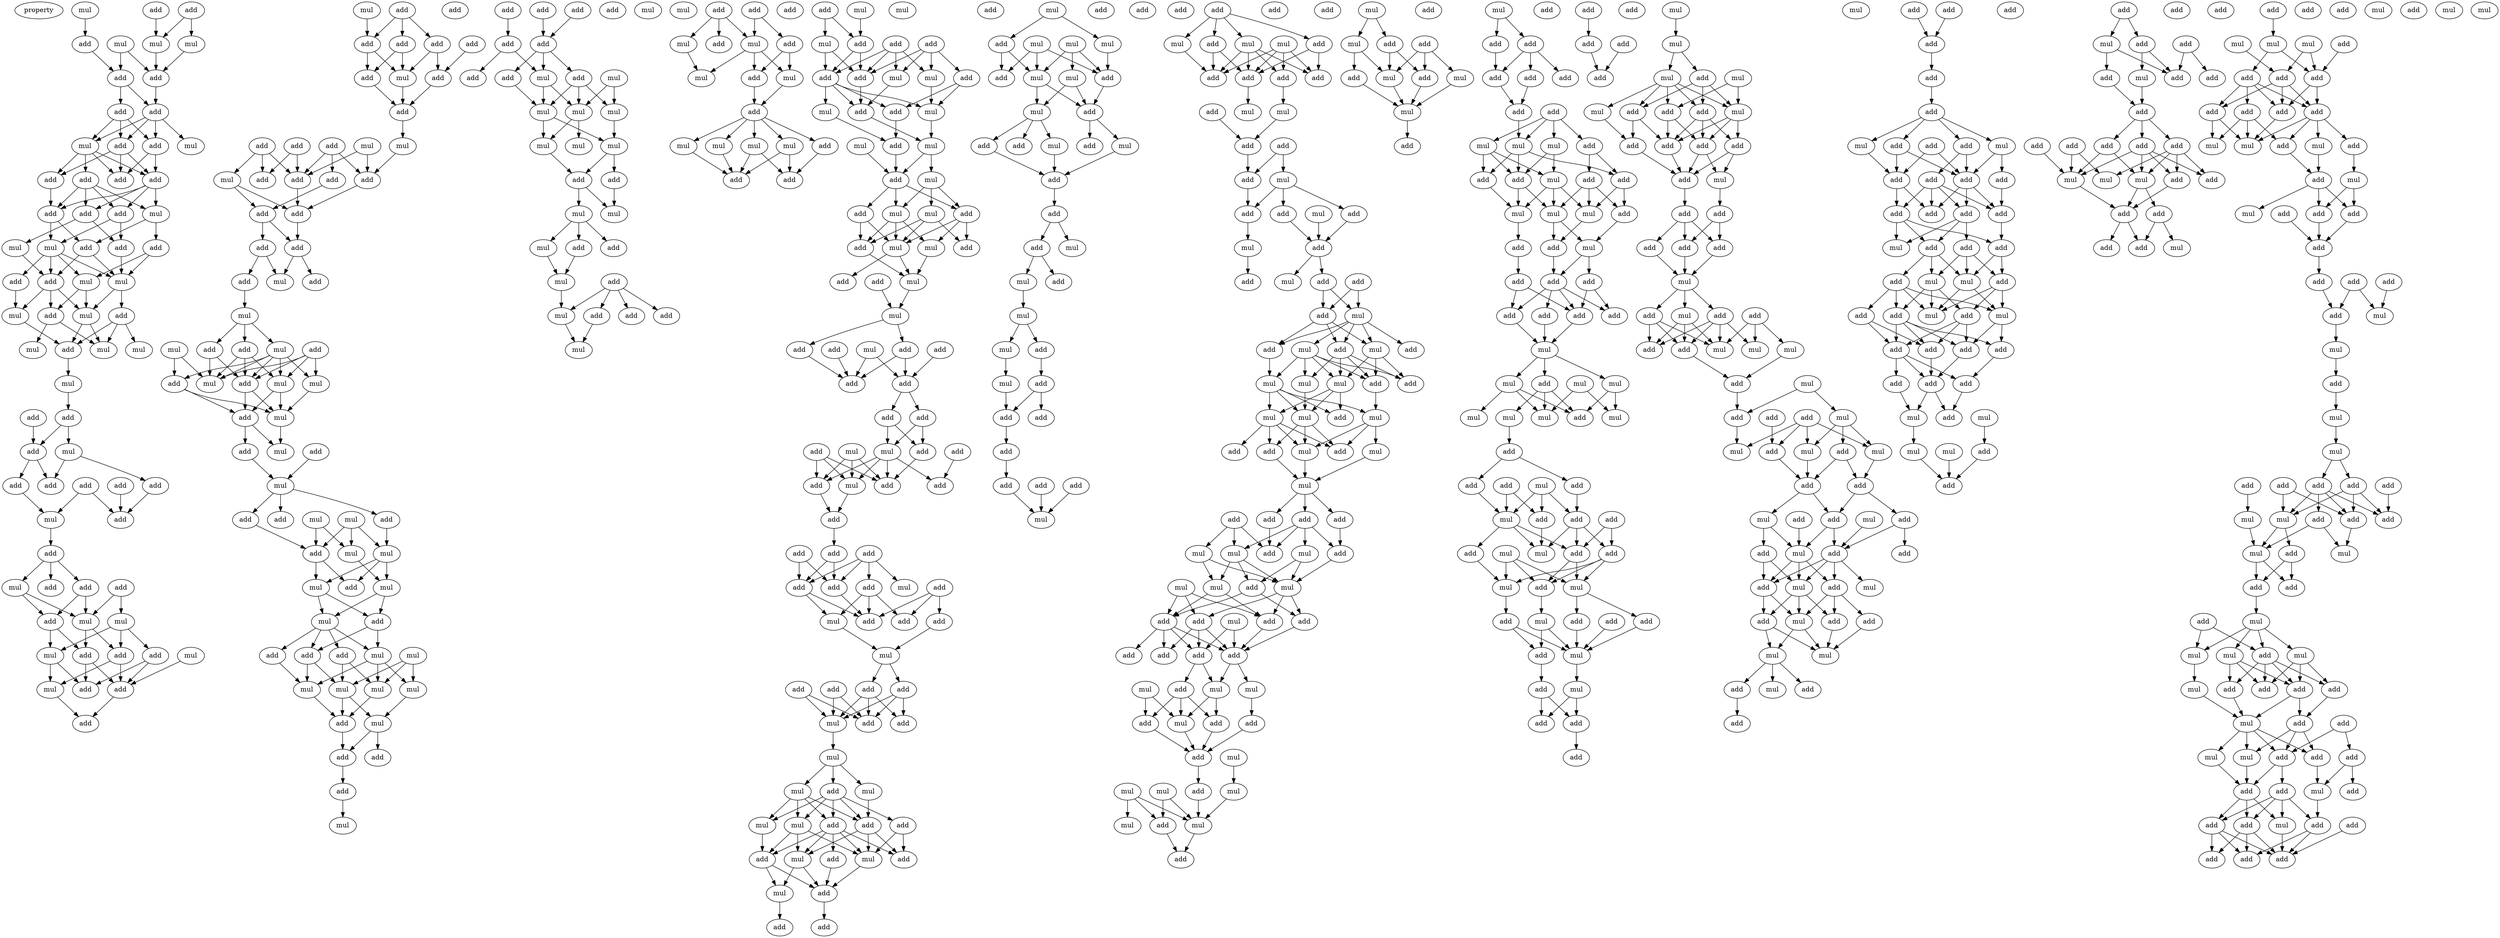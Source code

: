 digraph {
    node [fontcolor=black]
    property [mul=2,lf=1.1]
    0 [ label = mul ];
    1 [ label = add ];
    2 [ label = add ];
    3 [ label = mul ];
    4 [ label = mul ];
    5 [ label = mul ];
    6 [ label = add ];
    7 [ label = add ];
    8 [ label = add ];
    9 [ label = add ];
    10 [ label = add ];
    11 [ label = add ];
    12 [ label = mul ];
    13 [ label = add ];
    14 [ label = mul ];
    15 [ label = add ];
    16 [ label = add ];
    17 [ label = add ];
    18 [ label = add ];
    19 [ label = add ];
    20 [ label = add ];
    21 [ label = mul ];
    22 [ label = add ];
    23 [ label = mul ];
    24 [ label = add ];
    25 [ label = add ];
    26 [ label = mul ];
    27 [ label = add ];
    28 [ label = mul ];
    29 [ label = mul ];
    30 [ label = add ];
    31 [ label = add ];
    32 [ label = mul ];
    33 [ label = add ];
    34 [ label = add ];
    35 [ label = mul ];
    36 [ label = mul ];
    37 [ label = add ];
    38 [ label = mul ];
    39 [ label = mul ];
    40 [ label = mul ];
    41 [ label = add ];
    42 [ label = add ];
    43 [ label = add ];
    44 [ label = mul ];
    45 [ label = add ];
    46 [ label = add ];
    47 [ label = add ];
    48 [ label = add ];
    49 [ label = add ];
    50 [ label = add ];
    51 [ label = mul ];
    52 [ label = add ];
    53 [ label = add ];
    54 [ label = add ];
    55 [ label = mul ];
    56 [ label = add ];
    57 [ label = mul ];
    58 [ label = add ];
    59 [ label = mul ];
    60 [ label = mul ];
    61 [ label = mul ];
    62 [ label = add ];
    63 [ label = add ];
    64 [ label = add ];
    65 [ label = mul ];
    66 [ label = add ];
    67 [ label = add ];
    68 [ label = add ];
    69 [ label = mul ];
    70 [ label = add ];
    71 [ label = add ];
    72 [ label = add ];
    73 [ label = add ];
    74 [ label = add ];
    75 [ label = mul ];
    76 [ label = add ];
    77 [ label = add ];
    78 [ label = add ];
    79 [ label = add ];
    80 [ label = add ];
    81 [ label = add ];
    82 [ label = mul ];
    83 [ label = mul ];
    84 [ label = mul ];
    85 [ label = add ];
    86 [ label = add ];
    87 [ label = add ];
    88 [ label = add ];
    89 [ label = add ];
    90 [ label = add ];
    91 [ label = add ];
    92 [ label = add ];
    93 [ label = add ];
    94 [ label = add ];
    95 [ label = add ];
    96 [ label = mul ];
    97 [ label = mul ];
    98 [ label = add ];
    99 [ label = mul ];
    100 [ label = mul ];
    101 [ label = add ];
    102 [ label = add ];
    103 [ label = add ];
    104 [ label = add ];
    105 [ label = mul ];
    106 [ label = mul ];
    107 [ label = mul ];
    108 [ label = add ];
    109 [ label = mul ];
    110 [ label = add ];
    111 [ label = add ];
    112 [ label = mul ];
    113 [ label = mul ];
    114 [ label = add ];
    115 [ label = add ];
    116 [ label = mul ];
    117 [ label = add ];
    118 [ label = mul ];
    119 [ label = mul ];
    120 [ label = add ];
    121 [ label = mul ];
    122 [ label = mul ];
    123 [ label = mul ];
    124 [ label = add ];
    125 [ label = add ];
    126 [ label = mul ];
    127 [ label = add ];
    128 [ label = add ];
    129 [ label = mul ];
    130 [ label = mul ];
    131 [ label = add ];
    132 [ label = mul ];
    133 [ label = mul ];
    134 [ label = mul ];
    135 [ label = mul ];
    136 [ label = add ];
    137 [ label = mul ];
    138 [ label = add ];
    139 [ label = add ];
    140 [ label = add ];
    141 [ label = add ];
    142 [ label = mul ];
    143 [ label = add ];
    144 [ label = add ];
    145 [ label = add ];
    146 [ label = add ];
    147 [ label = add ];
    148 [ label = mul ];
    149 [ label = mul ];
    150 [ label = add ];
    151 [ label = add ];
    152 [ label = add ];
    153 [ label = mul ];
    154 [ label = mul ];
    155 [ label = mul ];
    156 [ label = mul ];
    157 [ label = mul ];
    158 [ label = mul ];
    159 [ label = add ];
    160 [ label = add ];
    161 [ label = mul ];
    162 [ label = mul ];
    163 [ label = mul ];
    164 [ label = add ];
    165 [ label = mul ];
    166 [ label = add ];
    167 [ label = mul ];
    168 [ label = add ];
    169 [ label = add ];
    170 [ label = add ];
    171 [ label = mul ];
    172 [ label = add ];
    173 [ label = mul ];
    174 [ label = mul ];
    175 [ label = add ];
    176 [ label = add ];
    177 [ label = add ];
    178 [ label = mul ];
    179 [ label = mul ];
    180 [ label = add ];
    181 [ label = add ];
    182 [ label = add ];
    183 [ label = mul ];
    184 [ label = mul ];
    185 [ label = add ];
    186 [ label = mul ];
    187 [ label = mul ];
    188 [ label = mul ];
    189 [ label = mul ];
    190 [ label = add ];
    191 [ label = add ];
    192 [ label = add ];
    193 [ label = add ];
    194 [ label = mul ];
    195 [ label = add ];
    196 [ label = mul ];
    197 [ label = add ];
    198 [ label = add ];
    199 [ label = mul ];
    200 [ label = add ];
    201 [ label = add ];
    202 [ label = mul ];
    203 [ label = add ];
    204 [ label = add ];
    205 [ label = mul ];
    206 [ label = mul ];
    207 [ label = add ];
    208 [ label = mul ];
    209 [ label = add ];
    210 [ label = mul ];
    211 [ label = add ];
    212 [ label = mul ];
    213 [ label = mul ];
    214 [ label = mul ];
    215 [ label = add ];
    216 [ label = add ];
    217 [ label = mul ];
    218 [ label = add ];
    219 [ label = mul ];
    220 [ label = add ];
    221 [ label = add ];
    222 [ label = add ];
    223 [ label = mul ];
    224 [ label = mul ];
    225 [ label = mul ];
    226 [ label = add ];
    227 [ label = add ];
    228 [ label = add ];
    229 [ label = add ];
    230 [ label = add ];
    231 [ label = add ];
    232 [ label = add ];
    233 [ label = add ];
    234 [ label = mul ];
    235 [ label = add ];
    236 [ label = add ];
    237 [ label = add ];
    238 [ label = mul ];
    239 [ label = add ];
    240 [ label = add ];
    241 [ label = mul ];
    242 [ label = add ];
    243 [ label = add ];
    244 [ label = add ];
    245 [ label = add ];
    246 [ label = add ];
    247 [ label = add ];
    248 [ label = add ];
    249 [ label = add ];
    250 [ label = mul ];
    251 [ label = add ];
    252 [ label = add ];
    253 [ label = add ];
    254 [ label = mul ];
    255 [ label = add ];
    256 [ label = mul ];
    257 [ label = add ];
    258 [ label = add ];
    259 [ label = add ];
    260 [ label = add ];
    261 [ label = mul ];
    262 [ label = add ];
    263 [ label = add ];
    264 [ label = mul ];
    265 [ label = add ];
    266 [ label = mul ];
    267 [ label = mul ];
    268 [ label = add ];
    269 [ label = mul ];
    270 [ label = mul ];
    271 [ label = add ];
    272 [ label = add ];
    273 [ label = add ];
    274 [ label = add ];
    275 [ label = add ];
    276 [ label = mul ];
    277 [ label = mul ];
    278 [ label = mul ];
    279 [ label = add ];
    280 [ label = add ];
    281 [ label = mul ];
    282 [ label = add ];
    283 [ label = add ];
    284 [ label = mul ];
    285 [ label = add ];
    286 [ label = mul ];
    287 [ label = add ];
    288 [ label = mul ];
    289 [ label = mul ];
    290 [ label = add ];
    291 [ label = mul ];
    292 [ label = mul ];
    293 [ label = add ];
    294 [ label = add ];
    295 [ label = mul ];
    296 [ label = mul ];
    297 [ label = mul ];
    298 [ label = add ];
    299 [ label = add ];
    300 [ label = add ];
    301 [ label = add ];
    302 [ label = add ];
    303 [ label = add ];
    304 [ label = mul ];
    305 [ label = mul ];
    306 [ label = add ];
    307 [ label = mul ];
    308 [ label = add ];
    309 [ label = mul ];
    310 [ label = mul ];
    311 [ label = add ];
    312 [ label = add ];
    313 [ label = add ];
    314 [ label = add ];
    315 [ label = add ];
    316 [ label = add ];
    317 [ label = add ];
    318 [ label = add ];
    319 [ label = add ];
    320 [ label = mul ];
    321 [ label = add ];
    322 [ label = mul ];
    323 [ label = add ];
    324 [ label = mul ];
    325 [ label = add ];
    326 [ label = mul ];
    327 [ label = add ];
    328 [ label = add ];
    329 [ label = add ];
    330 [ label = add ];
    331 [ label = add ];
    332 [ label = mul ];
    333 [ label = mul ];
    334 [ label = add ];
    335 [ label = add ];
    336 [ label = add ];
    337 [ label = mul ];
    338 [ label = add ];
    339 [ label = add ];
    340 [ label = add ];
    341 [ label = add ];
    342 [ label = add ];
    343 [ label = mul ];
    344 [ label = mul ];
    345 [ label = add ];
    346 [ label = add ];
    347 [ label = add ];
    348 [ label = mul ];
    349 [ label = add ];
    350 [ label = add ];
    351 [ label = mul ];
    352 [ label = add ];
    353 [ label = add ];
    354 [ label = add ];
    355 [ label = mul ];
    356 [ label = mul ];
    357 [ label = add ];
    358 [ label = add ];
    359 [ label = mul ];
    360 [ label = mul ];
    361 [ label = mul ];
    362 [ label = add ];
    363 [ label = mul ];
    364 [ label = mul ];
    365 [ label = mul ];
    366 [ label = add ];
    367 [ label = mul ];
    368 [ label = add ];
    369 [ label = mul ];
    370 [ label = add ];
    371 [ label = mul ];
    372 [ label = add ];
    373 [ label = add ];
    374 [ label = add ];
    375 [ label = add ];
    376 [ label = mul ];
    377 [ label = add ];
    378 [ label = add ];
    379 [ label = mul ];
    380 [ label = mul ];
    381 [ label = add ];
    382 [ label = mul ];
    383 [ label = mul ];
    384 [ label = mul ];
    385 [ label = add ];
    386 [ label = add ];
    387 [ label = add ];
    388 [ label = add ];
    389 [ label = mul ];
    390 [ label = add ];
    391 [ label = add ];
    392 [ label = add ];
    393 [ label = add ];
    394 [ label = mul ];
    395 [ label = add ];
    396 [ label = mul ];
    397 [ label = mul ];
    398 [ label = add ];
    399 [ label = mul ];
    400 [ label = add ];
    401 [ label = add ];
    402 [ label = add ];
    403 [ label = mul ];
    404 [ label = add ];
    405 [ label = mul ];
    406 [ label = mul ];
    407 [ label = mul ];
    408 [ label = add ];
    409 [ label = mul ];
    410 [ label = mul ];
    411 [ label = add ];
    412 [ label = mul ];
    413 [ label = mul ];
    414 [ label = add ];
    415 [ label = add ];
    416 [ label = add ];
    417 [ label = add ];
    418 [ label = add ];
    419 [ label = mul ];
    420 [ label = mul ];
    421 [ label = mul ];
    422 [ label = add ];
    423 [ label = mul ];
    424 [ label = add ];
    425 [ label = add ];
    426 [ label = add ];
    427 [ label = add ];
    428 [ label = add ];
    429 [ label = add ];
    430 [ label = add ];
    431 [ label = mul ];
    432 [ label = add ];
    433 [ label = mul ];
    434 [ label = mul ];
    435 [ label = add ];
    436 [ label = add ];
    437 [ label = add ];
    438 [ label = add ];
    439 [ label = mul ];
    440 [ label = mul ];
    441 [ label = mul ];
    442 [ label = mul ];
    443 [ label = add ];
    444 [ label = add ];
    445 [ label = mul ];
    446 [ label = add ];
    447 [ label = add ];
    448 [ label = add ];
    449 [ label = add ];
    450 [ label = add ];
    451 [ label = add ];
    452 [ label = add ];
    453 [ label = add ];
    454 [ label = mul ];
    455 [ label = mul ];
    456 [ label = mul ];
    457 [ label = mul ];
    458 [ label = add ];
    459 [ label = mul ];
    460 [ label = mul ];
    461 [ label = mul ];
    462 [ label = add ];
    463 [ label = mul ];
    464 [ label = add ];
    465 [ label = mul ];
    466 [ label = add ];
    467 [ label = add ];
    468 [ label = add ];
    469 [ label = add ];
    470 [ label = mul ];
    471 [ label = add ];
    472 [ label = add ];
    473 [ label = add ];
    474 [ label = mul ];
    475 [ label = add ];
    476 [ label = add ];
    477 [ label = mul ];
    478 [ label = add ];
    479 [ label = mul ];
    480 [ label = mul ];
    481 [ label = mul ];
    482 [ label = add ];
    483 [ label = add ];
    484 [ label = add ];
    485 [ label = add ];
    486 [ label = add ];
    487 [ label = mul ];
    488 [ label = add ];
    489 [ label = add ];
    490 [ label = mul ];
    491 [ label = add ];
    492 [ label = add ];
    493 [ label = add ];
    494 [ label = add ];
    495 [ label = add ];
    496 [ label = add ];
    497 [ label = add ];
    498 [ label = add ];
    499 [ label = mul ];
    500 [ label = mul ];
    501 [ label = add ];
    502 [ label = mul ];
    503 [ label = mul ];
    504 [ label = mul ];
    505 [ label = add ];
    506 [ label = add ];
    507 [ label = mul ];
    508 [ label = add ];
    509 [ label = add ];
    510 [ label = add ];
    511 [ label = add ];
    512 [ label = add ];
    513 [ label = add ];
    514 [ label = mul ];
    515 [ label = add ];
    516 [ label = add ];
    517 [ label = add ];
    518 [ label = add ];
    519 [ label = add ];
    520 [ label = mul ];
    521 [ label = add ];
    522 [ label = mul ];
    523 [ label = add ];
    524 [ label = add ];
    525 [ label = add ];
    526 [ label = add ];
    527 [ label = mul ];
    528 [ label = mul ];
    529 [ label = mul ];
    530 [ label = mul ];
    531 [ label = add ];
    532 [ label = mul ];
    533 [ label = add ];
    534 [ label = add ];
    535 [ label = add ];
    536 [ label = mul ];
    537 [ label = add ];
    538 [ label = mul ];
    539 [ label = add ];
    540 [ label = mul ];
    541 [ label = add ];
    542 [ label = add ];
    543 [ label = add ];
    544 [ label = mul ];
    545 [ label = mul ];
    546 [ label = add ];
    547 [ label = add ];
    548 [ label = mul ];
    549 [ label = add ];
    550 [ label = add ];
    551 [ label = add ];
    552 [ label = mul ];
    553 [ label = mul ];
    554 [ label = add ];
    555 [ label = add ];
    556 [ label = add ];
    557 [ label = mul ];
    558 [ label = add ];
    559 [ label = add ];
    560 [ label = mul ];
    561 [ label = mul ];
    562 [ label = add ];
    563 [ label = mul ];
    564 [ label = add ];
    565 [ label = add ];
    566 [ label = mul ];
    567 [ label = add ];
    568 [ label = add ];
    569 [ label = add ];
    570 [ label = add ];
    571 [ label = add ];
    572 [ label = add ];
    573 [ label = mul ];
    574 [ label = add ];
    575 [ label = mul ];
    576 [ label = add ];
    577 [ label = add ];
    578 [ label = add ];
    579 [ label = add ];
    580 [ label = add ];
    581 [ label = add ];
    582 [ label = add ];
    583 [ label = add ];
    584 [ label = add ];
    585 [ label = add ];
    586 [ label = add ];
    587 [ label = add ];
    588 [ label = add ];
    589 [ label = mul ];
    590 [ label = mul ];
    591 [ label = mul ];
    592 [ label = add ];
    593 [ label = add ];
    594 [ label = add ];
    595 [ label = add ];
    596 [ label = mul ];
    597 [ label = add ];
    598 [ label = mul ];
    599 [ label = add ];
    600 [ label = add ];
    601 [ label = add ];
    602 [ label = add ];
    603 [ label = add ];
    604 [ label = add ];
    605 [ label = add ];
    606 [ label = mul ];
    607 [ label = mul ];
    608 [ label = add ];
    609 [ label = mul ];
    610 [ label = mul ];
    611 [ label = add ];
    612 [ label = add ];
    613 [ label = add ];
    614 [ label = add ];
    615 [ label = add ];
    616 [ label = mul ];
    617 [ label = add ];
    618 [ label = mul ];
    619 [ label = add ];
    620 [ label = add ];
    621 [ label = add ];
    622 [ label = add ];
    623 [ label = add ];
    624 [ label = add ];
    625 [ label = add ];
    626 [ label = add ];
    627 [ label = add ];
    628 [ label = mul ];
    629 [ label = add ];
    630 [ label = mul ];
    631 [ label = mul ];
    632 [ label = add ];
    633 [ label = add ];
    634 [ label = add ];
    635 [ label = mul ];
    636 [ label = add ];
    637 [ label = add ];
    638 [ label = add ];
    639 [ label = add ];
    640 [ label = add ];
    641 [ label = mul ];
    642 [ label = mul ];
    643 [ label = mul ];
    644 [ label = add ];
    645 [ label = add ];
    646 [ label = add ];
    647 [ label = add ];
    648 [ label = add ];
    649 [ label = add ];
    650 [ label = add ];
    651 [ label = add ];
    652 [ label = mul ];
    653 [ label = mul ];
    654 [ label = add ];
    655 [ label = mul ];
    656 [ label = add ];
    657 [ label = add ];
    658 [ label = mul ];
    659 [ label = mul ];
    660 [ label = add ];
    661 [ label = add ];
    662 [ label = add ];
    663 [ label = add ];
    664 [ label = add ];
    665 [ label = add ];
    666 [ label = add ];
    667 [ label = add ];
    668 [ label = mul ];
    669 [ label = add ];
    670 [ label = mul ];
    671 [ label = mul ];
    672 [ label = add ];
    673 [ label = add ];
    674 [ label = mul ];
    675 [ label = mul ];
    676 [ label = add ];
    677 [ label = add ];
    678 [ label = add ];
    679 [ label = add ];
    680 [ label = add ];
    681 [ label = mul ];
    682 [ label = add ];
    683 [ label = mul ];
    684 [ label = add ];
    685 [ label = add ];
    686 [ label = mul ];
    687 [ label = mul ];
    688 [ label = add ];
    689 [ label = add ];
    690 [ label = mul ];
    691 [ label = add ];
    692 [ label = add ];
    693 [ label = mul ];
    694 [ label = mul ];
    695 [ label = add ];
    696 [ label = mul ];
    697 [ label = mul ];
    698 [ label = mul ];
    699 [ label = add ];
    700 [ label = add ];
    701 [ label = add ];
    702 [ label = add ];
    703 [ label = mul ];
    704 [ label = add ];
    705 [ label = add ];
    706 [ label = add ];
    707 [ label = mul ];
    708 [ label = mul ];
    709 [ label = add ];
    710 [ label = add ];
    711 [ label = add ];
    712 [ label = mul ];
    713 [ label = add ];
    714 [ label = add ];
    715 [ label = add ];
    716 [ label = add ];
    717 [ label = add ];
    718 [ label = mul ];
    719 [ label = add ];
    720 [ label = add ];
    721 [ label = add ];
    722 [ label = add ];
    723 [ label = mul ];
    0 -> 6 [ name = 0 ];
    1 -> 4 [ name = 1 ];
    1 -> 5 [ name = 2 ];
    2 -> 4 [ name = 3 ];
    3 -> 7 [ name = 4 ];
    3 -> 8 [ name = 5 ];
    4 -> 8 [ name = 6 ];
    5 -> 8 [ name = 7 ];
    6 -> 7 [ name = 8 ];
    7 -> 9 [ name = 9 ];
    7 -> 10 [ name = 10 ];
    8 -> 10 [ name = 11 ];
    9 -> 11 [ name = 12 ];
    9 -> 12 [ name = 13 ];
    9 -> 13 [ name = 14 ];
    10 -> 11 [ name = 15 ];
    10 -> 12 [ name = 16 ];
    10 -> 13 [ name = 17 ];
    10 -> 14 [ name = 18 ];
    11 -> 15 [ name = 19 ];
    11 -> 16 [ name = 20 ];
    12 -> 15 [ name = 21 ];
    12 -> 16 [ name = 22 ];
    12 -> 17 [ name = 23 ];
    12 -> 18 [ name = 24 ];
    13 -> 15 [ name = 25 ];
    13 -> 16 [ name = 26 ];
    13 -> 18 [ name = 27 ];
    15 -> 19 [ name = 28 ];
    15 -> 20 [ name = 29 ];
    15 -> 21 [ name = 30 ];
    15 -> 22 [ name = 31 ];
    17 -> 19 [ name = 32 ];
    17 -> 20 [ name = 33 ];
    17 -> 21 [ name = 34 ];
    17 -> 22 [ name = 35 ];
    18 -> 19 [ name = 36 ];
    19 -> 25 [ name = 37 ];
    19 -> 26 [ name = 38 ];
    20 -> 24 [ name = 39 ];
    20 -> 26 [ name = 40 ];
    21 -> 25 [ name = 41 ];
    21 -> 27 [ name = 42 ];
    22 -> 23 [ name = 43 ];
    22 -> 24 [ name = 44 ];
    23 -> 30 [ name = 45 ];
    24 -> 29 [ name = 46 ];
    25 -> 29 [ name = 47 ];
    25 -> 30 [ name = 48 ];
    26 -> 28 [ name = 49 ];
    26 -> 29 [ name = 50 ];
    26 -> 30 [ name = 51 ];
    26 -> 31 [ name = 52 ];
    27 -> 28 [ name = 53 ];
    27 -> 29 [ name = 54 ];
    28 -> 34 [ name = 55 ];
    28 -> 35 [ name = 56 ];
    29 -> 33 [ name = 57 ];
    29 -> 35 [ name = 58 ];
    30 -> 32 [ name = 59 ];
    30 -> 34 [ name = 60 ];
    30 -> 35 [ name = 61 ];
    31 -> 32 [ name = 62 ];
    32 -> 37 [ name = 63 ];
    33 -> 37 [ name = 64 ];
    33 -> 38 [ name = 65 ];
    33 -> 39 [ name = 66 ];
    34 -> 36 [ name = 67 ];
    34 -> 38 [ name = 68 ];
    35 -> 37 [ name = 69 ];
    35 -> 38 [ name = 70 ];
    37 -> 40 [ name = 71 ];
    40 -> 42 [ name = 72 ];
    41 -> 43 [ name = 73 ];
    42 -> 43 [ name = 74 ];
    42 -> 44 [ name = 75 ];
    43 -> 46 [ name = 76 ];
    43 -> 49 [ name = 77 ];
    44 -> 46 [ name = 78 ];
    44 -> 47 [ name = 79 ];
    45 -> 50 [ name = 80 ];
    45 -> 51 [ name = 81 ];
    47 -> 50 [ name = 82 ];
    48 -> 50 [ name = 83 ];
    49 -> 51 [ name = 84 ];
    51 -> 52 [ name = 85 ];
    52 -> 53 [ name = 86 ];
    52 -> 54 [ name = 87 ];
    52 -> 55 [ name = 88 ];
    53 -> 57 [ name = 89 ];
    53 -> 58 [ name = 90 ];
    55 -> 57 [ name = 91 ];
    55 -> 58 [ name = 92 ];
    56 -> 57 [ name = 93 ];
    56 -> 59 [ name = 94 ];
    57 -> 62 [ name = 95 ];
    57 -> 63 [ name = 96 ];
    58 -> 60 [ name = 97 ];
    58 -> 63 [ name = 98 ];
    59 -> 60 [ name = 99 ];
    59 -> 62 [ name = 100 ];
    59 -> 64 [ name = 101 ];
    60 -> 65 [ name = 102 ];
    60 -> 66 [ name = 103 ];
    61 -> 67 [ name = 104 ];
    62 -> 65 [ name = 105 ];
    62 -> 67 [ name = 106 ];
    63 -> 66 [ name = 107 ];
    63 -> 67 [ name = 108 ];
    64 -> 66 [ name = 109 ];
    64 -> 67 [ name = 110 ];
    65 -> 68 [ name = 111 ];
    67 -> 68 [ name = 112 ];
    69 -> 73 [ name = 113 ];
    70 -> 72 [ name = 114 ];
    70 -> 73 [ name = 115 ];
    70 -> 74 [ name = 116 ];
    71 -> 76 [ name = 117 ];
    72 -> 75 [ name = 118 ];
    72 -> 76 [ name = 119 ];
    73 -> 75 [ name = 120 ];
    73 -> 77 [ name = 121 ];
    74 -> 75 [ name = 122 ];
    74 -> 77 [ name = 123 ];
    75 -> 78 [ name = 124 ];
    76 -> 78 [ name = 125 ];
    77 -> 78 [ name = 126 ];
    78 -> 83 [ name = 127 ];
    79 -> 85 [ name = 128 ];
    79 -> 86 [ name = 129 ];
    79 -> 88 [ name = 130 ];
    80 -> 86 [ name = 131 ];
    80 -> 87 [ name = 132 ];
    81 -> 84 [ name = 133 ];
    81 -> 86 [ name = 134 ];
    81 -> 87 [ name = 135 ];
    82 -> 86 [ name = 136 ];
    82 -> 88 [ name = 137 ];
    83 -> 88 [ name = 138 ];
    84 -> 89 [ name = 139 ];
    84 -> 90 [ name = 140 ];
    85 -> 90 [ name = 141 ];
    86 -> 89 [ name = 142 ];
    88 -> 89 [ name = 143 ];
    89 -> 92 [ name = 144 ];
    90 -> 91 [ name = 145 ];
    90 -> 92 [ name = 146 ];
    91 -> 93 [ name = 147 ];
    91 -> 96 [ name = 148 ];
    92 -> 94 [ name = 149 ];
    92 -> 96 [ name = 150 ];
    93 -> 97 [ name = 151 ];
    97 -> 100 [ name = 152 ];
    97 -> 101 [ name = 153 ];
    97 -> 102 [ name = 154 ];
    98 -> 103 [ name = 155 ];
    98 -> 105 [ name = 156 ];
    98 -> 106 [ name = 157 ];
    98 -> 107 [ name = 158 ];
    99 -> 104 [ name = 159 ];
    99 -> 107 [ name = 160 ];
    100 -> 103 [ name = 161 ];
    100 -> 104 [ name = 162 ];
    100 -> 105 [ name = 163 ];
    100 -> 106 [ name = 164 ];
    100 -> 107 [ name = 165 ];
    101 -> 103 [ name = 166 ];
    101 -> 107 [ name = 167 ];
    102 -> 103 [ name = 168 ];
    102 -> 105 [ name = 169 ];
    102 -> 107 [ name = 170 ];
    103 -> 108 [ name = 171 ];
    103 -> 109 [ name = 172 ];
    104 -> 108 [ name = 173 ];
    104 -> 109 [ name = 174 ];
    105 -> 108 [ name = 175 ];
    105 -> 109 [ name = 176 ];
    106 -> 109 [ name = 177 ];
    108 -> 110 [ name = 178 ];
    108 -> 112 [ name = 179 ];
    109 -> 112 [ name = 180 ];
    110 -> 113 [ name = 181 ];
    111 -> 113 [ name = 182 ];
    113 -> 114 [ name = 183 ];
    113 -> 115 [ name = 184 ];
    113 -> 117 [ name = 185 ];
    114 -> 119 [ name = 186 ];
    116 -> 120 [ name = 187 ];
    116 -> 121 [ name = 188 ];
    117 -> 120 [ name = 189 ];
    118 -> 119 [ name = 190 ];
    118 -> 120 [ name = 191 ];
    118 -> 121 [ name = 192 ];
    119 -> 122 [ name = 193 ];
    119 -> 123 [ name = 194 ];
    119 -> 124 [ name = 195 ];
    120 -> 122 [ name = 196 ];
    120 -> 124 [ name = 197 ];
    121 -> 123 [ name = 198 ];
    122 -> 125 [ name = 199 ];
    122 -> 126 [ name = 200 ];
    123 -> 125 [ name = 201 ];
    123 -> 126 [ name = 202 ];
    125 -> 128 [ name = 203 ];
    125 -> 129 [ name = 204 ];
    126 -> 127 [ name = 205 ];
    126 -> 128 [ name = 206 ];
    126 -> 129 [ name = 207 ];
    126 -> 131 [ name = 208 ];
    127 -> 132 [ name = 209 ];
    127 -> 135 [ name = 210 ];
    128 -> 132 [ name = 211 ];
    128 -> 134 [ name = 212 ];
    129 -> 133 [ name = 213 ];
    129 -> 134 [ name = 214 ];
    129 -> 135 [ name = 215 ];
    130 -> 132 [ name = 216 ];
    130 -> 133 [ name = 217 ];
    130 -> 135 [ name = 218 ];
    131 -> 134 [ name = 219 ];
    132 -> 136 [ name = 220 ];
    132 -> 137 [ name = 221 ];
    133 -> 137 [ name = 222 ];
    134 -> 136 [ name = 223 ];
    135 -> 136 [ name = 224 ];
    136 -> 139 [ name = 225 ];
    137 -> 138 [ name = 226 ];
    137 -> 139 [ name = 227 ];
    139 -> 140 [ name = 228 ];
    140 -> 142 [ name = 229 ];
    141 -> 146 [ name = 230 ];
    143 -> 147 [ name = 231 ];
    145 -> 147 [ name = 232 ];
    146 -> 149 [ name = 233 ];
    146 -> 151 [ name = 234 ];
    147 -> 149 [ name = 235 ];
    147 -> 150 [ name = 236 ];
    147 -> 152 [ name = 237 ];
    148 -> 154 [ name = 238 ];
    148 -> 155 [ name = 239 ];
    149 -> 153 [ name = 240 ];
    149 -> 154 [ name = 241 ];
    150 -> 153 [ name = 242 ];
    152 -> 153 [ name = 243 ];
    152 -> 154 [ name = 244 ];
    152 -> 155 [ name = 245 ];
    153 -> 156 [ name = 246 ];
    153 -> 158 [ name = 247 ];
    154 -> 157 [ name = 248 ];
    154 -> 158 [ name = 249 ];
    155 -> 156 [ name = 250 ];
    156 -> 159 [ name = 251 ];
    156 -> 160 [ name = 252 ];
    158 -> 160 [ name = 253 ];
    159 -> 162 [ name = 254 ];
    160 -> 161 [ name = 255 ];
    160 -> 162 [ name = 256 ];
    161 -> 164 [ name = 257 ];
    161 -> 165 [ name = 258 ];
    161 -> 166 [ name = 259 ];
    164 -> 167 [ name = 260 ];
    165 -> 167 [ name = 261 ];
    167 -> 173 [ name = 262 ];
    168 -> 169 [ name = 263 ];
    168 -> 170 [ name = 264 ];
    168 -> 172 [ name = 265 ];
    168 -> 173 [ name = 266 ];
    170 -> 174 [ name = 267 ];
    173 -> 174 [ name = 268 ];
    175 -> 178 [ name = 269 ];
    175 -> 179 [ name = 270 ];
    175 -> 181 [ name = 271 ];
    176 -> 179 [ name = 272 ];
    176 -> 180 [ name = 273 ];
    178 -> 183 [ name = 274 ];
    179 -> 182 [ name = 275 ];
    179 -> 183 [ name = 276 ];
    179 -> 184 [ name = 277 ];
    180 -> 182 [ name = 278 ];
    180 -> 184 [ name = 279 ];
    182 -> 185 [ name = 280 ];
    184 -> 185 [ name = 281 ];
    185 -> 186 [ name = 282 ];
    185 -> 187 [ name = 283 ];
    185 -> 188 [ name = 284 ];
    185 -> 189 [ name = 285 ];
    185 -> 190 [ name = 286 ];
    186 -> 191 [ name = 287 ];
    186 -> 192 [ name = 288 ];
    187 -> 191 [ name = 289 ];
    188 -> 191 [ name = 290 ];
    189 -> 191 [ name = 291 ];
    189 -> 192 [ name = 292 ];
    190 -> 192 [ name = 293 ];
    193 -> 196 [ name = 294 ];
    193 -> 197 [ name = 295 ];
    194 -> 197 [ name = 296 ];
    195 -> 199 [ name = 297 ];
    195 -> 200 [ name = 298 ];
    195 -> 202 [ name = 299 ];
    195 -> 203 [ name = 300 ];
    196 -> 201 [ name = 301 ];
    196 -> 203 [ name = 302 ];
    197 -> 201 [ name = 303 ];
    197 -> 203 [ name = 304 ];
    198 -> 199 [ name = 305 ];
    198 -> 201 [ name = 306 ];
    198 -> 202 [ name = 307 ];
    198 -> 203 [ name = 308 ];
    199 -> 205 [ name = 309 ];
    200 -> 205 [ name = 310 ];
    200 -> 207 [ name = 311 ];
    201 -> 204 [ name = 312 ];
    201 -> 205 [ name = 313 ];
    201 -> 206 [ name = 314 ];
    201 -> 207 [ name = 315 ];
    202 -> 204 [ name = 316 ];
    203 -> 204 [ name = 317 ];
    204 -> 208 [ name = 318 ];
    205 -> 208 [ name = 319 ];
    206 -> 209 [ name = 320 ];
    207 -> 209 [ name = 321 ];
    208 -> 211 [ name = 322 ];
    208 -> 212 [ name = 323 ];
    209 -> 211 [ name = 324 ];
    210 -> 211 [ name = 325 ];
    211 -> 214 [ name = 326 ];
    211 -> 215 [ name = 327 ];
    211 -> 216 [ name = 328 ];
    212 -> 213 [ name = 329 ];
    212 -> 214 [ name = 330 ];
    212 -> 216 [ name = 331 ];
    213 -> 218 [ name = 332 ];
    213 -> 219 [ name = 333 ];
    213 -> 220 [ name = 334 ];
    214 -> 217 [ name = 335 ];
    214 -> 219 [ name = 336 ];
    214 -> 220 [ name = 337 ];
    215 -> 219 [ name = 338 ];
    215 -> 220 [ name = 339 ];
    216 -> 217 [ name = 340 ];
    216 -> 218 [ name = 341 ];
    216 -> 219 [ name = 342 ];
    217 -> 223 [ name = 343 ];
    219 -> 222 [ name = 344 ];
    219 -> 223 [ name = 345 ];
    220 -> 223 [ name = 346 ];
    221 -> 224 [ name = 347 ];
    223 -> 224 [ name = 348 ];
    224 -> 226 [ name = 349 ];
    224 -> 227 [ name = 350 ];
    225 -> 230 [ name = 351 ];
    225 -> 231 [ name = 352 ];
    226 -> 230 [ name = 353 ];
    227 -> 230 [ name = 354 ];
    227 -> 231 [ name = 355 ];
    228 -> 231 [ name = 356 ];
    229 -> 230 [ name = 357 ];
    231 -> 232 [ name = 358 ];
    231 -> 233 [ name = 359 ];
    232 -> 234 [ name = 360 ];
    232 -> 236 [ name = 361 ];
    233 -> 234 [ name = 362 ];
    233 -> 236 [ name = 363 ];
    234 -> 239 [ name = 364 ];
    234 -> 240 [ name = 365 ];
    234 -> 241 [ name = 366 ];
    234 -> 242 [ name = 367 ];
    235 -> 239 [ name = 368 ];
    235 -> 240 [ name = 369 ];
    235 -> 241 [ name = 370 ];
    236 -> 239 [ name = 371 ];
    237 -> 242 [ name = 372 ];
    238 -> 239 [ name = 373 ];
    238 -> 240 [ name = 374 ];
    238 -> 241 [ name = 375 ];
    240 -> 243 [ name = 376 ];
    241 -> 243 [ name = 377 ];
    243 -> 246 [ name = 378 ];
    244 -> 247 [ name = 379 ];
    244 -> 249 [ name = 380 ];
    244 -> 250 [ name = 381 ];
    244 -> 251 [ name = 382 ];
    245 -> 249 [ name = 383 ];
    245 -> 251 [ name = 384 ];
    246 -> 249 [ name = 385 ];
    246 -> 251 [ name = 386 ];
    247 -> 252 [ name = 387 ];
    247 -> 253 [ name = 388 ];
    247 -> 254 [ name = 389 ];
    248 -> 252 [ name = 390 ];
    248 -> 253 [ name = 391 ];
    248 -> 255 [ name = 392 ];
    249 -> 252 [ name = 393 ];
    251 -> 252 [ name = 394 ];
    251 -> 254 [ name = 395 ];
    254 -> 256 [ name = 396 ];
    255 -> 256 [ name = 397 ];
    256 -> 257 [ name = 398 ];
    256 -> 260 [ name = 399 ];
    257 -> 261 [ name = 400 ];
    257 -> 262 [ name = 401 ];
    257 -> 263 [ name = 402 ];
    258 -> 261 [ name = 403 ];
    258 -> 262 [ name = 404 ];
    259 -> 261 [ name = 405 ];
    259 -> 262 [ name = 406 ];
    260 -> 261 [ name = 407 ];
    260 -> 262 [ name = 408 ];
    260 -> 263 [ name = 409 ];
    261 -> 264 [ name = 410 ];
    264 -> 265 [ name = 411 ];
    264 -> 266 [ name = 412 ];
    264 -> 267 [ name = 413 ];
    265 -> 268 [ name = 414 ];
    265 -> 269 [ name = 415 ];
    265 -> 270 [ name = 416 ];
    265 -> 271 [ name = 417 ];
    265 -> 272 [ name = 418 ];
    266 -> 268 [ name = 419 ];
    266 -> 269 [ name = 420 ];
    266 -> 270 [ name = 421 ];
    266 -> 271 [ name = 422 ];
    267 -> 271 [ name = 423 ];
    268 -> 273 [ name = 424 ];
    268 -> 274 [ name = 425 ];
    268 -> 275 [ name = 426 ];
    268 -> 276 [ name = 427 ];
    268 -> 277 [ name = 428 ];
    269 -> 273 [ name = 429 ];
    270 -> 273 [ name = 430 ];
    270 -> 276 [ name = 431 ];
    270 -> 277 [ name = 432 ];
    271 -> 274 [ name = 433 ];
    271 -> 276 [ name = 434 ];
    271 -> 277 [ name = 435 ];
    272 -> 274 [ name = 436 ];
    272 -> 277 [ name = 437 ];
    273 -> 278 [ name = 438 ];
    273 -> 279 [ name = 439 ];
    275 -> 279 [ name = 440 ];
    276 -> 278 [ name = 441 ];
    276 -> 279 [ name = 442 ];
    277 -> 279 [ name = 443 ];
    278 -> 283 [ name = 444 ];
    279 -> 280 [ name = 445 ];
    284 -> 285 [ name = 446 ];
    284 -> 288 [ name = 447 ];
    285 -> 290 [ name = 448 ];
    285 -> 292 [ name = 449 ];
    286 -> 291 [ name = 450 ];
    286 -> 292 [ name = 451 ];
    286 -> 293 [ name = 452 ];
    288 -> 293 [ name = 453 ];
    289 -> 290 [ name = 454 ];
    289 -> 292 [ name = 455 ];
    289 -> 293 [ name = 456 ];
    291 -> 294 [ name = 457 ];
    291 -> 295 [ name = 458 ];
    292 -> 294 [ name = 459 ];
    292 -> 295 [ name = 460 ];
    293 -> 294 [ name = 461 ];
    294 -> 297 [ name = 462 ];
    294 -> 299 [ name = 463 ];
    295 -> 296 [ name = 464 ];
    295 -> 298 [ name = 465 ];
    295 -> 300 [ name = 466 ];
    296 -> 301 [ name = 467 ];
    297 -> 301 [ name = 468 ];
    298 -> 301 [ name = 469 ];
    301 -> 302 [ name = 470 ];
    302 -> 303 [ name = 471 ];
    302 -> 304 [ name = 472 ];
    303 -> 305 [ name = 473 ];
    303 -> 306 [ name = 474 ];
    305 -> 307 [ name = 475 ];
    307 -> 308 [ name = 476 ];
    307 -> 309 [ name = 477 ];
    308 -> 311 [ name = 478 ];
    309 -> 310 [ name = 479 ];
    310 -> 312 [ name = 480 ];
    311 -> 312 [ name = 481 ];
    311 -> 313 [ name = 482 ];
    312 -> 314 [ name = 483 ];
    314 -> 316 [ name = 484 ];
    316 -> 320 [ name = 485 ];
    317 -> 320 [ name = 486 ];
    318 -> 320 [ name = 487 ];
    321 -> 323 [ name = 488 ];
    321 -> 324 [ name = 489 ];
    321 -> 325 [ name = 490 ];
    321 -> 326 [ name = 491 ];
    322 -> 327 [ name = 492 ];
    322 -> 328 [ name = 493 ];
    322 -> 329 [ name = 494 ];
    322 -> 330 [ name = 495 ];
    323 -> 327 [ name = 496 ];
    323 -> 328 [ name = 497 ];
    324 -> 327 [ name = 498 ];
    324 -> 328 [ name = 499 ];
    324 -> 329 [ name = 500 ];
    324 -> 330 [ name = 501 ];
    325 -> 328 [ name = 502 ];
    325 -> 330 [ name = 503 ];
    326 -> 330 [ name = 504 ];
    328 -> 333 [ name = 505 ];
    329 -> 332 [ name = 506 ];
    331 -> 336 [ name = 507 ];
    332 -> 336 [ name = 508 ];
    334 -> 337 [ name = 509 ];
    334 -> 338 [ name = 510 ];
    336 -> 338 [ name = 511 ];
    337 -> 339 [ name = 512 ];
    337 -> 340 [ name = 513 ];
    337 -> 342 [ name = 514 ];
    338 -> 339 [ name = 515 ];
    339 -> 344 [ name = 516 ];
    340 -> 345 [ name = 517 ];
    342 -> 345 [ name = 518 ];
    343 -> 345 [ name = 519 ];
    344 -> 347 [ name = 520 ];
    345 -> 348 [ name = 521 ];
    345 -> 349 [ name = 522 ];
    346 -> 350 [ name = 523 ];
    346 -> 351 [ name = 524 ];
    349 -> 350 [ name = 525 ];
    349 -> 351 [ name = 526 ];
    350 -> 352 [ name = 527 ];
    350 -> 354 [ name = 528 ];
    350 -> 355 [ name = 529 ];
    351 -> 352 [ name = 530 ];
    351 -> 353 [ name = 531 ];
    351 -> 354 [ name = 532 ];
    351 -> 355 [ name = 533 ];
    351 -> 356 [ name = 534 ];
    352 -> 357 [ name = 535 ];
    352 -> 358 [ name = 536 ];
    352 -> 359 [ name = 537 ];
    352 -> 361 [ name = 538 ];
    354 -> 360 [ name = 539 ];
    355 -> 357 [ name = 540 ];
    355 -> 358 [ name = 541 ];
    355 -> 359 [ name = 542 ];
    356 -> 357 [ name = 543 ];
    356 -> 358 [ name = 544 ];
    356 -> 359 [ name = 545 ];
    356 -> 360 [ name = 546 ];
    356 -> 361 [ name = 547 ];
    357 -> 364 [ name = 548 ];
    359 -> 362 [ name = 549 ];
    359 -> 363 [ name = 550 ];
    359 -> 365 [ name = 551 ];
    360 -> 362 [ name = 552 ];
    360 -> 363 [ name = 553 ];
    360 -> 364 [ name = 554 ];
    360 -> 365 [ name = 555 ];
    361 -> 365 [ name = 556 ];
    363 -> 366 [ name = 557 ];
    363 -> 368 [ name = 558 ];
    363 -> 369 [ name = 559 ];
    363 -> 370 [ name = 560 ];
    364 -> 367 [ name = 561 ];
    364 -> 369 [ name = 562 ];
    364 -> 370 [ name = 563 ];
    365 -> 366 [ name = 564 ];
    365 -> 369 [ name = 565 ];
    365 -> 370 [ name = 566 ];
    366 -> 371 [ name = 567 ];
    367 -> 371 [ name = 568 ];
    369 -> 371 [ name = 569 ];
    371 -> 373 [ name = 570 ];
    371 -> 374 [ name = 571 ];
    371 -> 375 [ name = 572 ];
    372 -> 376 [ name = 573 ];
    372 -> 378 [ name = 574 ];
    372 -> 380 [ name = 575 ];
    373 -> 377 [ name = 576 ];
    374 -> 376 [ name = 577 ];
    374 -> 377 [ name = 578 ];
    374 -> 378 [ name = 579 ];
    374 -> 379 [ name = 580 ];
    375 -> 378 [ name = 581 ];
    376 -> 381 [ name = 582 ];
    376 -> 382 [ name = 583 ];
    376 -> 384 [ name = 584 ];
    377 -> 382 [ name = 585 ];
    379 -> 381 [ name = 586 ];
    379 -> 382 [ name = 587 ];
    380 -> 382 [ name = 588 ];
    380 -> 384 [ name = 589 ];
    381 -> 387 [ name = 590 ];
    381 -> 388 [ name = 591 ];
    382 -> 385 [ name = 592 ];
    382 -> 386 [ name = 593 ];
    382 -> 388 [ name = 594 ];
    383 -> 385 [ name = 595 ];
    383 -> 386 [ name = 596 ];
    383 -> 387 [ name = 597 ];
    384 -> 385 [ name = 598 ];
    384 -> 387 [ name = 599 ];
    385 -> 392 [ name = 600 ];
    386 -> 390 [ name = 601 ];
    386 -> 392 [ name = 602 ];
    386 -> 393 [ name = 603 ];
    387 -> 390 [ name = 604 ];
    387 -> 391 [ name = 605 ];
    387 -> 392 [ name = 606 ];
    387 -> 393 [ name = 607 ];
    388 -> 392 [ name = 608 ];
    389 -> 392 [ name = 609 ];
    389 -> 393 [ name = 610 ];
    392 -> 394 [ name = 611 ];
    392 -> 397 [ name = 612 ];
    393 -> 395 [ name = 613 ];
    393 -> 397 [ name = 614 ];
    394 -> 400 [ name = 615 ];
    395 -> 398 [ name = 616 ];
    395 -> 399 [ name = 617 ];
    395 -> 401 [ name = 618 ];
    396 -> 398 [ name = 619 ];
    396 -> 399 [ name = 620 ];
    397 -> 399 [ name = 621 ];
    397 -> 401 [ name = 622 ];
    398 -> 402 [ name = 623 ];
    399 -> 402 [ name = 624 ];
    400 -> 402 [ name = 625 ];
    401 -> 402 [ name = 626 ];
    402 -> 404 [ name = 627 ];
    403 -> 406 [ name = 628 ];
    404 -> 410 [ name = 629 ];
    405 -> 408 [ name = 630 ];
    405 -> 409 [ name = 631 ];
    405 -> 410 [ name = 632 ];
    406 -> 410 [ name = 633 ];
    407 -> 408 [ name = 634 ];
    407 -> 410 [ name = 635 ];
    408 -> 411 [ name = 636 ];
    410 -> 411 [ name = 637 ];
    412 -> 413 [ name = 638 ];
    412 -> 414 [ name = 639 ];
    413 -> 417 [ name = 640 ];
    413 -> 420 [ name = 641 ];
    414 -> 416 [ name = 642 ];
    414 -> 420 [ name = 643 ];
    415 -> 416 [ name = 644 ];
    415 -> 419 [ name = 645 ];
    415 -> 420 [ name = 646 ];
    416 -> 421 [ name = 647 ];
    417 -> 421 [ name = 648 ];
    419 -> 421 [ name = 649 ];
    420 -> 421 [ name = 650 ];
    421 -> 422 [ name = 651 ];
    423 -> 424 [ name = 652 ];
    423 -> 425 [ name = 653 ];
    424 -> 426 [ name = 654 ];
    424 -> 427 [ name = 655 ];
    424 -> 428 [ name = 656 ];
    425 -> 426 [ name = 657 ];
    426 -> 429 [ name = 658 ];
    427 -> 429 [ name = 659 ];
    429 -> 433 [ name = 660 ];
    430 -> 431 [ name = 661 ];
    430 -> 432 [ name = 662 ];
    430 -> 433 [ name = 663 ];
    430 -> 434 [ name = 664 ];
    431 -> 437 [ name = 665 ];
    431 -> 439 [ name = 666 ];
    432 -> 435 [ name = 667 ];
    432 -> 436 [ name = 668 ];
    433 -> 435 [ name = 669 ];
    433 -> 437 [ name = 670 ];
    433 -> 438 [ name = 671 ];
    434 -> 437 [ name = 672 ];
    434 -> 438 [ name = 673 ];
    434 -> 439 [ name = 674 ];
    435 -> 442 [ name = 675 ];
    435 -> 443 [ name = 676 ];
    436 -> 441 [ name = 677 ];
    436 -> 442 [ name = 678 ];
    436 -> 443 [ name = 679 ];
    437 -> 440 [ name = 680 ];
    437 -> 441 [ name = 681 ];
    438 -> 440 [ name = 682 ];
    439 -> 440 [ name = 683 ];
    439 -> 441 [ name = 684 ];
    439 -> 442 [ name = 685 ];
    440 -> 444 [ name = 686 ];
    441 -> 445 [ name = 687 ];
    441 -> 446 [ name = 688 ];
    442 -> 446 [ name = 689 ];
    443 -> 445 [ name = 690 ];
    444 -> 449 [ name = 691 ];
    445 -> 447 [ name = 692 ];
    445 -> 448 [ name = 693 ];
    446 -> 448 [ name = 694 ];
    447 -> 450 [ name = 695 ];
    447 -> 451 [ name = 696 ];
    448 -> 450 [ name = 697 ];
    448 -> 451 [ name = 698 ];
    448 -> 452 [ name = 699 ];
    448 -> 453 [ name = 700 ];
    449 -> 450 [ name = 701 ];
    449 -> 453 [ name = 702 ];
    450 -> 454 [ name = 703 ];
    452 -> 454 [ name = 704 ];
    453 -> 454 [ name = 705 ];
    454 -> 456 [ name = 706 ];
    454 -> 457 [ name = 707 ];
    454 -> 458 [ name = 708 ];
    455 -> 459 [ name = 709 ];
    455 -> 463 [ name = 710 ];
    456 -> 462 [ name = 711 ];
    456 -> 463 [ name = 712 ];
    457 -> 459 [ name = 713 ];
    457 -> 461 [ name = 714 ];
    457 -> 462 [ name = 715 ];
    458 -> 459 [ name = 716 ];
    458 -> 460 [ name = 717 ];
    458 -> 462 [ name = 718 ];
    460 -> 464 [ name = 719 ];
    464 -> 466 [ name = 720 ];
    464 -> 467 [ name = 721 ];
    465 -> 469 [ name = 722 ];
    465 -> 470 [ name = 723 ];
    465 -> 472 [ name = 724 ];
    466 -> 470 [ name = 725 ];
    467 -> 472 [ name = 726 ];
    468 -> 469 [ name = 727 ];
    468 -> 470 [ name = 728 ];
    469 -> 474 [ name = 729 ];
    470 -> 473 [ name = 730 ];
    470 -> 474 [ name = 731 ];
    470 -> 475 [ name = 732 ];
    471 -> 473 [ name = 733 ];
    471 -> 476 [ name = 734 ];
    472 -> 473 [ name = 735 ];
    472 -> 474 [ name = 736 ];
    472 -> 476 [ name = 737 ];
    473 -> 478 [ name = 738 ];
    473 -> 479 [ name = 739 ];
    475 -> 480 [ name = 740 ];
    476 -> 478 [ name = 741 ];
    476 -> 479 [ name = 742 ];
    476 -> 480 [ name = 743 ];
    477 -> 478 [ name = 744 ];
    477 -> 479 [ name = 745 ];
    477 -> 480 [ name = 746 ];
    478 -> 481 [ name = 747 ];
    479 -> 483 [ name = 748 ];
    479 -> 485 [ name = 749 ];
    480 -> 482 [ name = 750 ];
    481 -> 486 [ name = 751 ];
    481 -> 487 [ name = 752 ];
    482 -> 486 [ name = 753 ];
    482 -> 487 [ name = 754 ];
    483 -> 487 [ name = 755 ];
    484 -> 487 [ name = 756 ];
    485 -> 487 [ name = 757 ];
    486 -> 489 [ name = 758 ];
    487 -> 490 [ name = 759 ];
    489 -> 491 [ name = 760 ];
    489 -> 492 [ name = 761 ];
    490 -> 491 [ name = 762 ];
    490 -> 492 [ name = 763 ];
    492 -> 494 [ name = 764 ];
    493 -> 496 [ name = 765 ];
    495 -> 498 [ name = 766 ];
    496 -> 498 [ name = 767 ];
    499 -> 500 [ name = 768 ];
    500 -> 501 [ name = 769 ];
    500 -> 502 [ name = 770 ];
    501 -> 505 [ name = 771 ];
    501 -> 507 [ name = 772 ];
    501 -> 508 [ name = 773 ];
    502 -> 504 [ name = 774 ];
    502 -> 505 [ name = 775 ];
    502 -> 506 [ name = 776 ];
    502 -> 507 [ name = 777 ];
    502 -> 508 [ name = 778 ];
    503 -> 506 [ name = 779 ];
    503 -> 507 [ name = 780 ];
    504 -> 509 [ name = 781 ];
    505 -> 510 [ name = 782 ];
    505 -> 511 [ name = 783 ];
    505 -> 512 [ name = 784 ];
    506 -> 510 [ name = 785 ];
    506 -> 511 [ name = 786 ];
    507 -> 510 [ name = 787 ];
    507 -> 511 [ name = 788 ];
    507 -> 512 [ name = 789 ];
    508 -> 509 [ name = 790 ];
    508 -> 510 [ name = 791 ];
    509 -> 513 [ name = 792 ];
    510 -> 513 [ name = 793 ];
    511 -> 513 [ name = 794 ];
    511 -> 514 [ name = 795 ];
    512 -> 513 [ name = 796 ];
    512 -> 514 [ name = 797 ];
    513 -> 515 [ name = 798 ];
    514 -> 516 [ name = 799 ];
    515 -> 517 [ name = 800 ];
    515 -> 518 [ name = 801 ];
    515 -> 519 [ name = 802 ];
    516 -> 517 [ name = 803 ];
    516 -> 519 [ name = 804 ];
    517 -> 520 [ name = 805 ];
    518 -> 520 [ name = 806 ];
    519 -> 520 [ name = 807 ];
    520 -> 521 [ name = 808 ];
    520 -> 522 [ name = 809 ];
    520 -> 524 [ name = 810 ];
    521 -> 525 [ name = 811 ];
    521 -> 526 [ name = 812 ];
    521 -> 529 [ name = 813 ];
    522 -> 525 [ name = 814 ];
    522 -> 526 [ name = 815 ];
    522 -> 529 [ name = 816 ];
    523 -> 527 [ name = 817 ];
    523 -> 528 [ name = 818 ];
    523 -> 529 [ name = 819 ];
    524 -> 525 [ name = 820 ];
    524 -> 526 [ name = 821 ];
    524 -> 528 [ name = 822 ];
    524 -> 529 [ name = 823 ];
    526 -> 531 [ name = 824 ];
    527 -> 531 [ name = 825 ];
    530 -> 532 [ name = 826 ];
    530 -> 534 [ name = 827 ];
    531 -> 534 [ name = 828 ];
    532 -> 536 [ name = 829 ];
    532 -> 538 [ name = 830 ];
    532 -> 539 [ name = 831 ];
    533 -> 536 [ name = 832 ];
    533 -> 537 [ name = 833 ];
    533 -> 538 [ name = 834 ];
    533 -> 540 [ name = 835 ];
    534 -> 540 [ name = 836 ];
    535 -> 537 [ name = 837 ];
    536 -> 542 [ name = 838 ];
    537 -> 542 [ name = 839 ];
    538 -> 541 [ name = 840 ];
    539 -> 541 [ name = 841 ];
    539 -> 542 [ name = 842 ];
    541 -> 543 [ name = 843 ];
    541 -> 546 [ name = 844 ];
    542 -> 545 [ name = 845 ];
    542 -> 546 [ name = 846 ];
    543 -> 549 [ name = 847 ];
    543 -> 550 [ name = 848 ];
    544 -> 549 [ name = 849 ];
    545 -> 548 [ name = 850 ];
    545 -> 551 [ name = 851 ];
    546 -> 548 [ name = 852 ];
    546 -> 549 [ name = 853 ];
    547 -> 548 [ name = 854 ];
    548 -> 552 [ name = 855 ];
    548 -> 554 [ name = 856 ];
    548 -> 555 [ name = 857 ];
    549 -> 552 [ name = 858 ];
    549 -> 553 [ name = 859 ];
    549 -> 554 [ name = 860 ];
    549 -> 555 [ name = 861 ];
    551 -> 552 [ name = 862 ];
    551 -> 554 [ name = 863 ];
    552 -> 556 [ name = 864 ];
    552 -> 557 [ name = 865 ];
    552 -> 559 [ name = 866 ];
    554 -> 556 [ name = 867 ];
    554 -> 557 [ name = 868 ];
    555 -> 557 [ name = 869 ];
    555 -> 558 [ name = 870 ];
    555 -> 559 [ name = 871 ];
    556 -> 560 [ name = 872 ];
    556 -> 561 [ name = 873 ];
    557 -> 560 [ name = 874 ];
    557 -> 561 [ name = 875 ];
    558 -> 560 [ name = 876 ];
    559 -> 560 [ name = 877 ];
    561 -> 562 [ name = 878 ];
    561 -> 563 [ name = 879 ];
    561 -> 564 [ name = 880 ];
    562 -> 565 [ name = 881 ];
    567 -> 570 [ name = 882 ];
    568 -> 570 [ name = 883 ];
    570 -> 571 [ name = 884 ];
    571 -> 572 [ name = 885 ];
    572 -> 573 [ name = 886 ];
    572 -> 575 [ name = 887 ];
    572 -> 576 [ name = 888 ];
    572 -> 577 [ name = 889 ];
    573 -> 579 [ name = 890 ];
    573 -> 580 [ name = 891 ];
    574 -> 578 [ name = 892 ];
    574 -> 580 [ name = 893 ];
    575 -> 578 [ name = 894 ];
    576 -> 578 [ name = 895 ];
    576 -> 580 [ name = 896 ];
    577 -> 580 [ name = 897 ];
    577 -> 581 [ name = 898 ];
    578 -> 583 [ name = 899 ];
    578 -> 584 [ name = 900 ];
    579 -> 585 [ name = 901 ];
    580 -> 582 [ name = 902 ];
    580 -> 584 [ name = 903 ];
    580 -> 585 [ name = 904 ];
    581 -> 582 [ name = 905 ];
    581 -> 583 [ name = 906 ];
    581 -> 584 [ name = 907 ];
    581 -> 585 [ name = 908 ];
    582 -> 586 [ name = 909 ];
    582 -> 588 [ name = 910 ];
    582 -> 589 [ name = 911 ];
    583 -> 587 [ name = 912 ];
    583 -> 588 [ name = 913 ];
    583 -> 589 [ name = 914 ];
    585 -> 587 [ name = 915 ];
    586 -> 590 [ name = 916 ];
    586 -> 591 [ name = 917 ];
    586 -> 592 [ name = 918 ];
    587 -> 591 [ name = 919 ];
    587 -> 592 [ name = 920 ];
    588 -> 590 [ name = 921 ];
    588 -> 591 [ name = 922 ];
    588 -> 593 [ name = 923 ];
    590 -> 595 [ name = 924 ];
    590 -> 596 [ name = 925 ];
    590 -> 597 [ name = 926 ];
    591 -> 596 [ name = 927 ];
    591 -> 598 [ name = 928 ];
    592 -> 596 [ name = 929 ];
    592 -> 597 [ name = 930 ];
    592 -> 598 [ name = 931 ];
    593 -> 594 [ name = 932 ];
    593 -> 595 [ name = 933 ];
    593 -> 596 [ name = 934 ];
    593 -> 598 [ name = 935 ];
    594 -> 599 [ name = 936 ];
    594 -> 600 [ name = 937 ];
    595 -> 599 [ name = 938 ];
    595 -> 600 [ name = 939 ];
    595 -> 601 [ name = 940 ];
    595 -> 602 [ name = 941 ];
    597 -> 599 [ name = 942 ];
    597 -> 600 [ name = 943 ];
    597 -> 601 [ name = 944 ];
    598 -> 601 [ name = 945 ];
    598 -> 602 [ name = 946 ];
    599 -> 603 [ name = 947 ];
    599 -> 604 [ name = 948 ];
    599 -> 605 [ name = 949 ];
    600 -> 604 [ name = 950 ];
    601 -> 604 [ name = 951 ];
    602 -> 605 [ name = 952 ];
    603 -> 607 [ name = 953 ];
    604 -> 607 [ name = 954 ];
    604 -> 608 [ name = 955 ];
    605 -> 608 [ name = 956 ];
    606 -> 611 [ name = 957 ];
    607 -> 610 [ name = 958 ];
    609 -> 612 [ name = 959 ];
    610 -> 612 [ name = 960 ];
    611 -> 612 [ name = 961 ];
    613 -> 615 [ name = 962 ];
    613 -> 616 [ name = 963 ];
    614 -> 619 [ name = 964 ];
    614 -> 620 [ name = 965 ];
    615 -> 618 [ name = 966 ];
    615 -> 620 [ name = 967 ];
    616 -> 617 [ name = 968 ];
    616 -> 620 [ name = 969 ];
    617 -> 621 [ name = 970 ];
    618 -> 621 [ name = 971 ];
    621 -> 622 [ name = 972 ];
    621 -> 623 [ name = 973 ];
    621 -> 624 [ name = 974 ];
    622 -> 628 [ name = 975 ];
    622 -> 631 [ name = 976 ];
    623 -> 627 [ name = 977 ];
    623 -> 628 [ name = 978 ];
    623 -> 629 [ name = 979 ];
    623 -> 631 [ name = 980 ];
    624 -> 627 [ name = 981 ];
    624 -> 629 [ name = 982 ];
    624 -> 630 [ name = 983 ];
    624 -> 631 [ name = 984 ];
    625 -> 628 [ name = 985 ];
    625 -> 630 [ name = 986 ];
    626 -> 628 [ name = 987 ];
    627 -> 632 [ name = 988 ];
    628 -> 632 [ name = 989 ];
    631 -> 632 [ name = 990 ];
    631 -> 633 [ name = 991 ];
    632 -> 636 [ name = 992 ];
    632 -> 637 [ name = 993 ];
    633 -> 635 [ name = 994 ];
    633 -> 637 [ name = 995 ];
    639 -> 641 [ name = 996 ];
    641 -> 646 [ name = 997 ];
    641 -> 647 [ name = 998 ];
    642 -> 645 [ name = 999 ];
    643 -> 645 [ name = 1000 ];
    643 -> 647 [ name = 1001 ];
    644 -> 647 [ name = 1002 ];
    645 -> 649 [ name = 1003 ];
    645 -> 650 [ name = 1004 ];
    645 -> 651 [ name = 1005 ];
    646 -> 648 [ name = 1006 ];
    646 -> 649 [ name = 1007 ];
    646 -> 650 [ name = 1008 ];
    646 -> 651 [ name = 1009 ];
    647 -> 649 [ name = 1010 ];
    647 -> 651 [ name = 1011 ];
    648 -> 653 [ name = 1012 ];
    648 -> 655 [ name = 1013 ];
    648 -> 656 [ name = 1014 ];
    649 -> 652 [ name = 1015 ];
    649 -> 654 [ name = 1016 ];
    649 -> 655 [ name = 1017 ];
    649 -> 656 [ name = 1018 ];
    650 -> 653 [ name = 1019 ];
    650 -> 655 [ name = 1020 ];
    651 -> 655 [ name = 1021 ];
    652 -> 657 [ name = 1022 ];
    654 -> 658 [ name = 1023 ];
    656 -> 657 [ name = 1024 ];
    657 -> 659 [ name = 1025 ];
    657 -> 662 [ name = 1026 ];
    657 -> 663 [ name = 1027 ];
    658 -> 662 [ name = 1028 ];
    658 -> 663 [ name = 1029 ];
    660 -> 664 [ name = 1030 ];
    662 -> 664 [ name = 1031 ];
    663 -> 664 [ name = 1032 ];
    664 -> 665 [ name = 1033 ];
    665 -> 669 [ name = 1034 ];
    666 -> 668 [ name = 1035 ];
    667 -> 668 [ name = 1036 ];
    667 -> 669 [ name = 1037 ];
    669 -> 670 [ name = 1038 ];
    670 -> 673 [ name = 1039 ];
    673 -> 674 [ name = 1040 ];
    674 -> 675 [ name = 1041 ];
    675 -> 677 [ name = 1042 ];
    675 -> 679 [ name = 1043 ];
    676 -> 682 [ name = 1044 ];
    677 -> 681 [ name = 1045 ];
    677 -> 682 [ name = 1046 ];
    677 -> 685 [ name = 1047 ];
    678 -> 681 [ name = 1048 ];
    678 -> 685 [ name = 1049 ];
    679 -> 681 [ name = 1050 ];
    679 -> 682 [ name = 1051 ];
    679 -> 684 [ name = 1052 ];
    679 -> 685 [ name = 1053 ];
    680 -> 683 [ name = 1054 ];
    681 -> 687 [ name = 1055 ];
    681 -> 688 [ name = 1056 ];
    683 -> 687 [ name = 1057 ];
    684 -> 686 [ name = 1058 ];
    684 -> 687 [ name = 1059 ];
    685 -> 686 [ name = 1060 ];
    687 -> 689 [ name = 1061 ];
    687 -> 691 [ name = 1062 ];
    688 -> 689 [ name = 1063 ];
    688 -> 691 [ name = 1064 ];
    691 -> 693 [ name = 1065 ];
    692 -> 695 [ name = 1066 ];
    692 -> 697 [ name = 1067 ];
    693 -> 694 [ name = 1068 ];
    693 -> 695 [ name = 1069 ];
    693 -> 696 [ name = 1070 ];
    693 -> 697 [ name = 1071 ];
    694 -> 699 [ name = 1072 ];
    694 -> 701 [ name = 1073 ];
    694 -> 702 [ name = 1074 ];
    695 -> 699 [ name = 1075 ];
    695 -> 700 [ name = 1076 ];
    695 -> 701 [ name = 1077 ];
    695 -> 702 [ name = 1078 ];
    696 -> 700 [ name = 1079 ];
    696 -> 701 [ name = 1080 ];
    696 -> 702 [ name = 1081 ];
    697 -> 698 [ name = 1082 ];
    698 -> 703 [ name = 1083 ];
    699 -> 703 [ name = 1084 ];
    700 -> 704 [ name = 1085 ];
    702 -> 703 [ name = 1086 ];
    702 -> 704 [ name = 1087 ];
    703 -> 707 [ name = 1088 ];
    703 -> 708 [ name = 1089 ];
    703 -> 709 [ name = 1090 ];
    703 -> 710 [ name = 1091 ];
    704 -> 707 [ name = 1092 ];
    704 -> 709 [ name = 1093 ];
    704 -> 710 [ name = 1094 ];
    705 -> 706 [ name = 1095 ];
    705 -> 709 [ name = 1096 ];
    706 -> 712 [ name = 1097 ];
    706 -> 713 [ name = 1098 ];
    707 -> 711 [ name = 1099 ];
    708 -> 711 [ name = 1100 ];
    709 -> 711 [ name = 1101 ];
    709 -> 714 [ name = 1102 ];
    710 -> 712 [ name = 1103 ];
    711 -> 716 [ name = 1104 ];
    711 -> 717 [ name = 1105 ];
    711 -> 718 [ name = 1106 ];
    712 -> 719 [ name = 1107 ];
    714 -> 716 [ name = 1108 ];
    714 -> 717 [ name = 1109 ];
    714 -> 718 [ name = 1110 ];
    714 -> 719 [ name = 1111 ];
    715 -> 721 [ name = 1112 ];
    716 -> 720 [ name = 1113 ];
    716 -> 721 [ name = 1114 ];
    716 -> 722 [ name = 1115 ];
    717 -> 720 [ name = 1116 ];
    717 -> 721 [ name = 1117 ];
    717 -> 722 [ name = 1118 ];
    718 -> 721 [ name = 1119 ];
    719 -> 720 [ name = 1120 ];
    719 -> 721 [ name = 1121 ];
}
